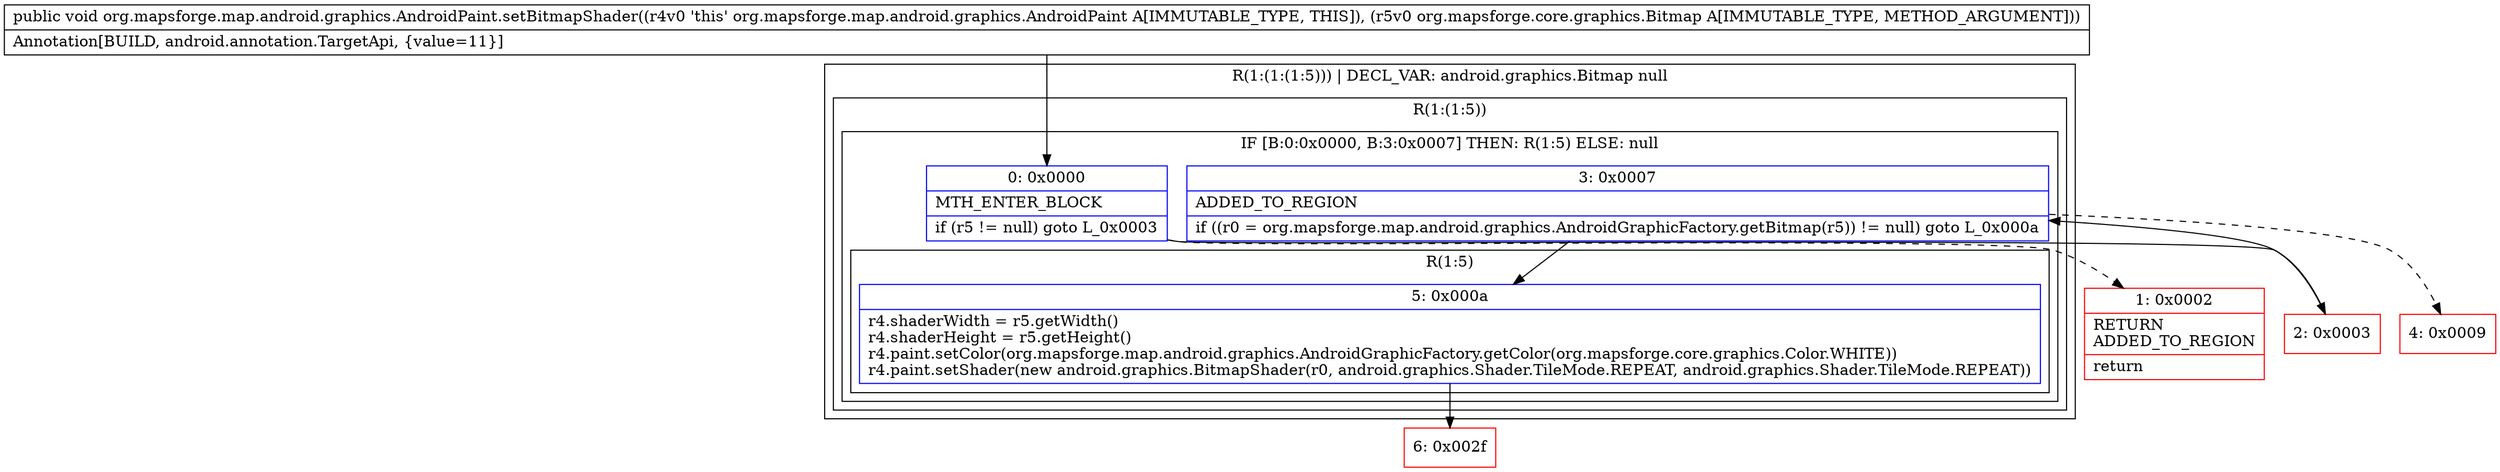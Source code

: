 digraph "CFG fororg.mapsforge.map.android.graphics.AndroidPaint.setBitmapShader(Lorg\/mapsforge\/core\/graphics\/Bitmap;)V" {
subgraph cluster_Region_534922875 {
label = "R(1:(1:(1:5))) | DECL_VAR: android.graphics.Bitmap null\l";
node [shape=record,color=blue];
subgraph cluster_Region_1585849368 {
label = "R(1:(1:5))";
node [shape=record,color=blue];
subgraph cluster_IfRegion_353887979 {
label = "IF [B:0:0x0000, B:3:0x0007] THEN: R(1:5) ELSE: null";
node [shape=record,color=blue];
Node_0 [shape=record,label="{0\:\ 0x0000|MTH_ENTER_BLOCK\l|if (r5 != null) goto L_0x0003\l}"];
Node_3 [shape=record,label="{3\:\ 0x0007|ADDED_TO_REGION\l|if ((r0 = org.mapsforge.map.android.graphics.AndroidGraphicFactory.getBitmap(r5)) != null) goto L_0x000a\l}"];
subgraph cluster_Region_954966291 {
label = "R(1:5)";
node [shape=record,color=blue];
Node_5 [shape=record,label="{5\:\ 0x000a|r4.shaderWidth = r5.getWidth()\lr4.shaderHeight = r5.getHeight()\lr4.paint.setColor(org.mapsforge.map.android.graphics.AndroidGraphicFactory.getColor(org.mapsforge.core.graphics.Color.WHITE))\lr4.paint.setShader(new android.graphics.BitmapShader(r0, android.graphics.Shader.TileMode.REPEAT, android.graphics.Shader.TileMode.REPEAT))\l}"];
}
}
}
}
Node_1 [shape=record,color=red,label="{1\:\ 0x0002|RETURN\lADDED_TO_REGION\l|return\l}"];
Node_2 [shape=record,color=red,label="{2\:\ 0x0003}"];
Node_4 [shape=record,color=red,label="{4\:\ 0x0009}"];
Node_6 [shape=record,color=red,label="{6\:\ 0x002f}"];
MethodNode[shape=record,label="{public void org.mapsforge.map.android.graphics.AndroidPaint.setBitmapShader((r4v0 'this' org.mapsforge.map.android.graphics.AndroidPaint A[IMMUTABLE_TYPE, THIS]), (r5v0 org.mapsforge.core.graphics.Bitmap A[IMMUTABLE_TYPE, METHOD_ARGUMENT]))  | Annotation[BUILD, android.annotation.TargetApi, \{value=11\}]\l}"];
MethodNode -> Node_0;
Node_0 -> Node_1[style=dashed];
Node_0 -> Node_2;
Node_3 -> Node_4[style=dashed];
Node_3 -> Node_5;
Node_5 -> Node_6;
Node_2 -> Node_3;
}

